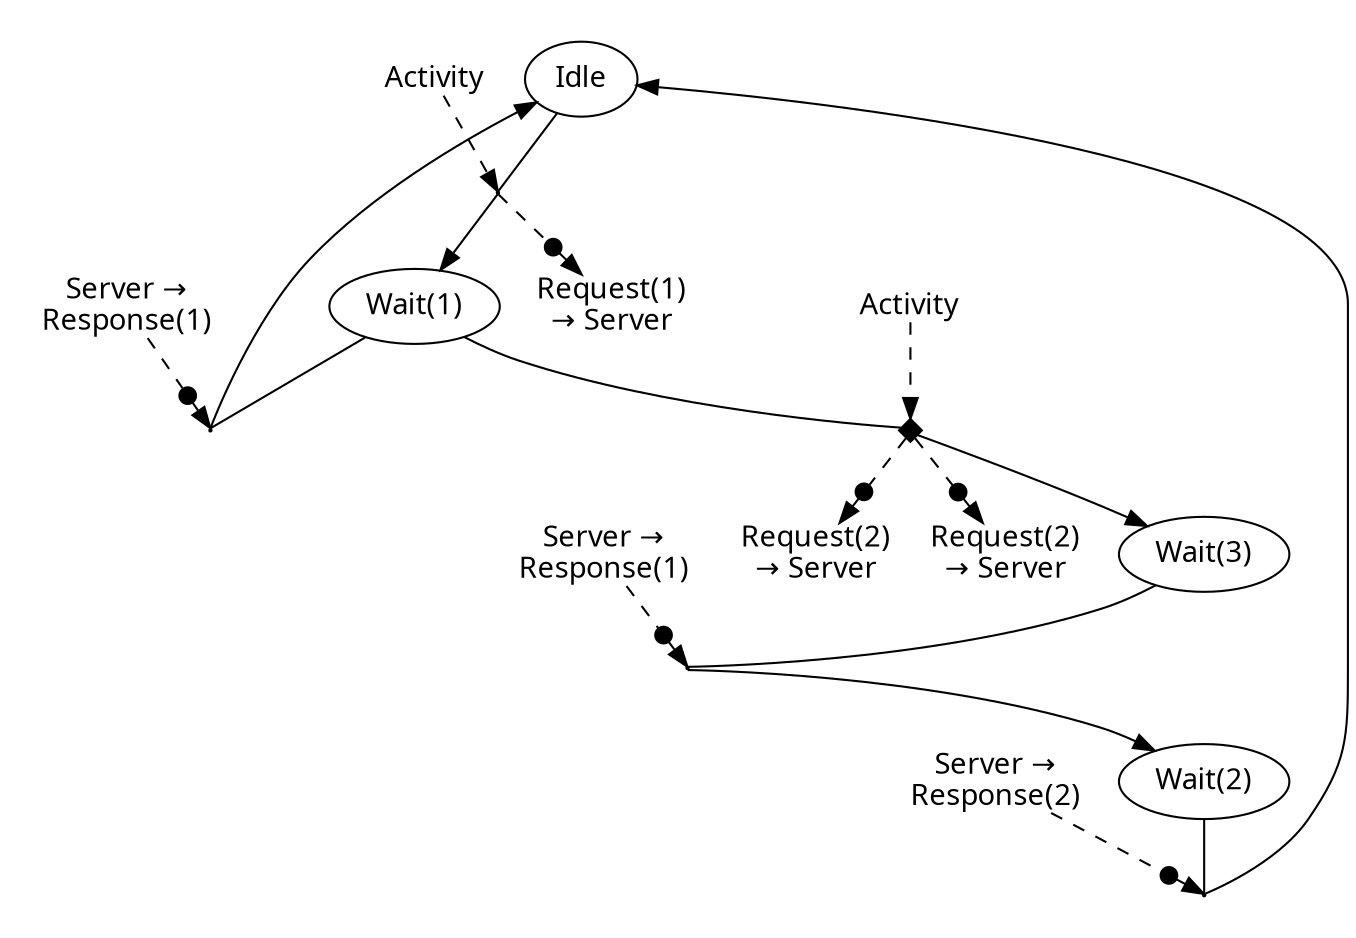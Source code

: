 digraph {
color=white;
graph [ fontname="sans-serif" ];
node [ fontname="sans-serif" ];
edge [ fontname="sans-serif" ];
A_0_false [ label="Idle", shape=ellipse ];
A_1_false [ label="Wait(1)", shape=ellipse ];
subgraph cluster_0 {
T_0_18446744073709551615 [ shape=point, height=0.015, width=0.015 ];
A_0_false -> T_0_18446744073709551615 [ arrowhead=none, direction=forward ];
T_0_18446744073709551615 -> A_1_false;
D_0_18446744073709551615_255 [ label="Activity", shape=plain ];
D_0_18446744073709551615_255 -> T_0_18446744073709551615 [ arrowhead=normal, direction=forward, style=dashed ];
S_0_18446744073709551615_0 [ label="Request(1)\n&#8594; Server", shape=plain ];
T_0_18446744073709551615 -> S_0_18446744073709551615_0 [ arrowhead=normalnonedot, direction=forward, style=dashed ];
}
subgraph cluster_1 {
T_1_18446744073709551615 [ shape=point, height=0.015, width=0.015 ];
A_1_false -> T_1_18446744073709551615 [ arrowhead=none, direction=forward ];
T_1_18446744073709551615 -> A_0_false;
D_1_18446744073709551615_3 [ label="Server &#8594;\nResponse(1)", shape=plain ];
D_1_18446744073709551615_3 -> T_1_18446744073709551615 [ arrowhead=normalnonedot, direction=forward, style=dashed ];
}
A_2_false [ label="Wait(3)", shape=ellipse ];
subgraph cluster_2 {
T_2_18446744073709551615 [ shape=diamond, label="", fontsize=0, width=0.15, height=0.15, style=filled, color=black ];
A_1_false -> T_2_18446744073709551615 [ arrowhead=none, direction=forward ];
T_2_18446744073709551615 -> A_2_false;
D_2_18446744073709551615_255 [ label="Activity", shape=plain ];
D_2_18446744073709551615_255 -> T_2_18446744073709551615 [ arrowhead=normal, direction=forward, style=dashed ];
S_2_18446744073709551615_1 [ label="Request(2)\n&#8594; Server", shape=plain ];
T_2_18446744073709551615 -> S_2_18446744073709551615_1 [ arrowhead=normalnonedot, direction=forward, style=dashed ];
S_2_18446744073709551615_2 [ label="Request(2)\n&#8594; Server", shape=plain ];
T_2_18446744073709551615 -> S_2_18446744073709551615_2 [ arrowhead=normalnonedot, direction=forward, style=dashed ];
}
A_3_false [ label="Wait(2)", shape=ellipse ];
subgraph cluster_3 {
T_3_18446744073709551615 [ shape=point, height=0.015, width=0.015 ];
A_2_false -> T_3_18446744073709551615 [ arrowhead=none, direction=forward ];
T_3_18446744073709551615 -> A_3_false;
D_3_18446744073709551615_3 [ label="Server &#8594;\nResponse(1)", shape=plain ];
D_3_18446744073709551615_3 -> T_3_18446744073709551615 [ arrowhead=normalnonedot, direction=forward, style=dashed ];
}
subgraph cluster_4 {
T_4_18446744073709551615 [ shape=point, height=0.015, width=0.015 ];
A_3_false -> T_4_18446744073709551615 [ arrowhead=none, direction=forward ];
T_4_18446744073709551615 -> A_0_false;
D_4_18446744073709551615_4 [ label="Server &#8594;\nResponse(2)", shape=plain ];
D_4_18446744073709551615_4 -> T_4_18446744073709551615 [ arrowhead=normalnonedot, direction=forward, style=dashed ];
}
}
